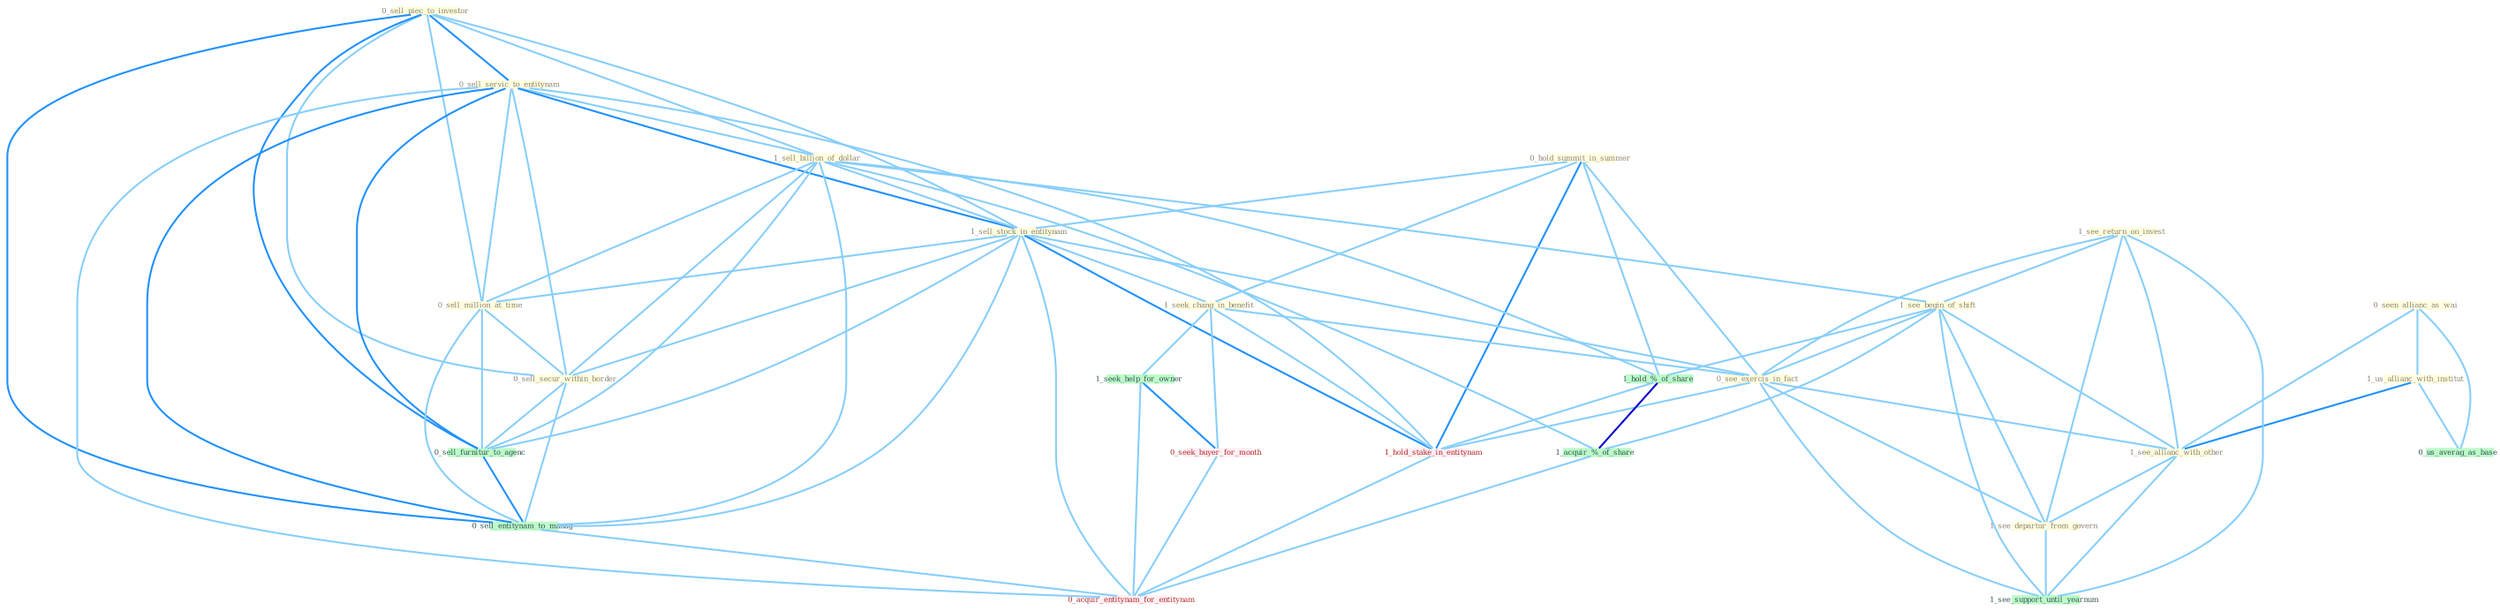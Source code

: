 Graph G{ 
    node
    [shape=polygon,style=filled,width=.5,height=.06,color="#BDFCC9",fixedsize=true,fontsize=4,
    fontcolor="#2f4f4f"];
    {node
    [color="#ffffe0", fontcolor="#8b7d6b"] "0_sell_piec_to_investor " "0_seen_allianc_as_wai " "1_us_allianc_with_institut " "0_hold_summit_in_summer " "0_sell_servic_to_entitynam " "1_sell_billion_of_dollar " "1_sell_stock_in_entitynam " "1_see_return_on_invest " "1_see_begin_of_shift " "0_sell_million_at_time " "0_sell_secur_within_border " "1_seek_chang_in_benefit " "0_see_exercis_in_fact " "1_see_allianc_with_other " "1_see_departur_from_govern "}
{node [color="#fff0f5", fontcolor="#b22222"] "1_hold_stake_in_entitynam " "0_seek_buyer_for_month " "0_acquir_entitynam_for_entitynam "}
edge [color="#B0E2FF"];

	"0_sell_piec_to_investor " -- "0_sell_servic_to_entitynam " [w="2", color="#1e90ff" , len=0.8];
	"0_sell_piec_to_investor " -- "1_sell_billion_of_dollar " [w="1", color="#87cefa" ];
	"0_sell_piec_to_investor " -- "1_sell_stock_in_entitynam " [w="1", color="#87cefa" ];
	"0_sell_piec_to_investor " -- "0_sell_million_at_time " [w="1", color="#87cefa" ];
	"0_sell_piec_to_investor " -- "0_sell_secur_within_border " [w="1", color="#87cefa" ];
	"0_sell_piec_to_investor " -- "0_sell_furnitur_to_agenc " [w="2", color="#1e90ff" , len=0.8];
	"0_sell_piec_to_investor " -- "0_sell_entitynam_to_manag " [w="2", color="#1e90ff" , len=0.8];
	"0_seen_allianc_as_wai " -- "1_us_allianc_with_institut " [w="1", color="#87cefa" ];
	"0_seen_allianc_as_wai " -- "1_see_allianc_with_other " [w="1", color="#87cefa" ];
	"0_seen_allianc_as_wai " -- "0_us_averag_as_base " [w="1", color="#87cefa" ];
	"1_us_allianc_with_institut " -- "1_see_allianc_with_other " [w="2", color="#1e90ff" , len=0.8];
	"1_us_allianc_with_institut " -- "0_us_averag_as_base " [w="1", color="#87cefa" ];
	"0_hold_summit_in_summer " -- "1_sell_stock_in_entitynam " [w="1", color="#87cefa" ];
	"0_hold_summit_in_summer " -- "1_seek_chang_in_benefit " [w="1", color="#87cefa" ];
	"0_hold_summit_in_summer " -- "0_see_exercis_in_fact " [w="1", color="#87cefa" ];
	"0_hold_summit_in_summer " -- "1_hold_%_of_share " [w="1", color="#87cefa" ];
	"0_hold_summit_in_summer " -- "1_hold_stake_in_entitynam " [w="2", color="#1e90ff" , len=0.8];
	"0_sell_servic_to_entitynam " -- "1_sell_billion_of_dollar " [w="1", color="#87cefa" ];
	"0_sell_servic_to_entitynam " -- "1_sell_stock_in_entitynam " [w="2", color="#1e90ff" , len=0.8];
	"0_sell_servic_to_entitynam " -- "0_sell_million_at_time " [w="1", color="#87cefa" ];
	"0_sell_servic_to_entitynam " -- "0_sell_secur_within_border " [w="1", color="#87cefa" ];
	"0_sell_servic_to_entitynam " -- "1_hold_stake_in_entitynam " [w="1", color="#87cefa" ];
	"0_sell_servic_to_entitynam " -- "0_sell_furnitur_to_agenc " [w="2", color="#1e90ff" , len=0.8];
	"0_sell_servic_to_entitynam " -- "0_sell_entitynam_to_manag " [w="2", color="#1e90ff" , len=0.8];
	"0_sell_servic_to_entitynam " -- "0_acquir_entitynam_for_entitynam " [w="1", color="#87cefa" ];
	"1_sell_billion_of_dollar " -- "1_sell_stock_in_entitynam " [w="1", color="#87cefa" ];
	"1_sell_billion_of_dollar " -- "1_see_begin_of_shift " [w="1", color="#87cefa" ];
	"1_sell_billion_of_dollar " -- "0_sell_million_at_time " [w="1", color="#87cefa" ];
	"1_sell_billion_of_dollar " -- "0_sell_secur_within_border " [w="1", color="#87cefa" ];
	"1_sell_billion_of_dollar " -- "1_hold_%_of_share " [w="1", color="#87cefa" ];
	"1_sell_billion_of_dollar " -- "1_acquir_%_of_share " [w="1", color="#87cefa" ];
	"1_sell_billion_of_dollar " -- "0_sell_furnitur_to_agenc " [w="1", color="#87cefa" ];
	"1_sell_billion_of_dollar " -- "0_sell_entitynam_to_manag " [w="1", color="#87cefa" ];
	"1_sell_stock_in_entitynam " -- "0_sell_million_at_time " [w="1", color="#87cefa" ];
	"1_sell_stock_in_entitynam " -- "0_sell_secur_within_border " [w="1", color="#87cefa" ];
	"1_sell_stock_in_entitynam " -- "1_seek_chang_in_benefit " [w="1", color="#87cefa" ];
	"1_sell_stock_in_entitynam " -- "0_see_exercis_in_fact " [w="1", color="#87cefa" ];
	"1_sell_stock_in_entitynam " -- "1_hold_stake_in_entitynam " [w="2", color="#1e90ff" , len=0.8];
	"1_sell_stock_in_entitynam " -- "0_sell_furnitur_to_agenc " [w="1", color="#87cefa" ];
	"1_sell_stock_in_entitynam " -- "0_sell_entitynam_to_manag " [w="1", color="#87cefa" ];
	"1_sell_stock_in_entitynam " -- "0_acquir_entitynam_for_entitynam " [w="1", color="#87cefa" ];
	"1_see_return_on_invest " -- "1_see_begin_of_shift " [w="1", color="#87cefa" ];
	"1_see_return_on_invest " -- "0_see_exercis_in_fact " [w="1", color="#87cefa" ];
	"1_see_return_on_invest " -- "1_see_allianc_with_other " [w="1", color="#87cefa" ];
	"1_see_return_on_invest " -- "1_see_departur_from_govern " [w="1", color="#87cefa" ];
	"1_see_return_on_invest " -- "1_see_support_until_yearnum " [w="1", color="#87cefa" ];
	"1_see_begin_of_shift " -- "0_see_exercis_in_fact " [w="1", color="#87cefa" ];
	"1_see_begin_of_shift " -- "1_see_allianc_with_other " [w="1", color="#87cefa" ];
	"1_see_begin_of_shift " -- "1_see_departur_from_govern " [w="1", color="#87cefa" ];
	"1_see_begin_of_shift " -- "1_hold_%_of_share " [w="1", color="#87cefa" ];
	"1_see_begin_of_shift " -- "1_acquir_%_of_share " [w="1", color="#87cefa" ];
	"1_see_begin_of_shift " -- "1_see_support_until_yearnum " [w="1", color="#87cefa" ];
	"0_sell_million_at_time " -- "0_sell_secur_within_border " [w="1", color="#87cefa" ];
	"0_sell_million_at_time " -- "0_sell_furnitur_to_agenc " [w="1", color="#87cefa" ];
	"0_sell_million_at_time " -- "0_sell_entitynam_to_manag " [w="1", color="#87cefa" ];
	"0_sell_secur_within_border " -- "0_sell_furnitur_to_agenc " [w="1", color="#87cefa" ];
	"0_sell_secur_within_border " -- "0_sell_entitynam_to_manag " [w="1", color="#87cefa" ];
	"1_seek_chang_in_benefit " -- "0_see_exercis_in_fact " [w="1", color="#87cefa" ];
	"1_seek_chang_in_benefit " -- "1_hold_stake_in_entitynam " [w="1", color="#87cefa" ];
	"1_seek_chang_in_benefit " -- "1_seek_help_for_owner " [w="1", color="#87cefa" ];
	"1_seek_chang_in_benefit " -- "0_seek_buyer_for_month " [w="1", color="#87cefa" ];
	"0_see_exercis_in_fact " -- "1_see_allianc_with_other " [w="1", color="#87cefa" ];
	"0_see_exercis_in_fact " -- "1_see_departur_from_govern " [w="1", color="#87cefa" ];
	"0_see_exercis_in_fact " -- "1_hold_stake_in_entitynam " [w="1", color="#87cefa" ];
	"0_see_exercis_in_fact " -- "1_see_support_until_yearnum " [w="1", color="#87cefa" ];
	"1_see_allianc_with_other " -- "1_see_departur_from_govern " [w="1", color="#87cefa" ];
	"1_see_allianc_with_other " -- "1_see_support_until_yearnum " [w="1", color="#87cefa" ];
	"1_see_departur_from_govern " -- "1_see_support_until_yearnum " [w="1", color="#87cefa" ];
	"1_hold_%_of_share " -- "1_hold_stake_in_entitynam " [w="1", color="#87cefa" ];
	"1_hold_%_of_share " -- "1_acquir_%_of_share " [w="3", color="#0000cd" , len=0.6];
	"1_hold_stake_in_entitynam " -- "0_acquir_entitynam_for_entitynam " [w="1", color="#87cefa" ];
	"1_seek_help_for_owner " -- "0_seek_buyer_for_month " [w="2", color="#1e90ff" , len=0.8];
	"1_seek_help_for_owner " -- "0_acquir_entitynam_for_entitynam " [w="1", color="#87cefa" ];
	"0_seek_buyer_for_month " -- "0_acquir_entitynam_for_entitynam " [w="1", color="#87cefa" ];
	"1_acquir_%_of_share " -- "0_acquir_entitynam_for_entitynam " [w="1", color="#87cefa" ];
	"0_sell_furnitur_to_agenc " -- "0_sell_entitynam_to_manag " [w="2", color="#1e90ff" , len=0.8];
	"0_sell_entitynam_to_manag " -- "0_acquir_entitynam_for_entitynam " [w="1", color="#87cefa" ];
}